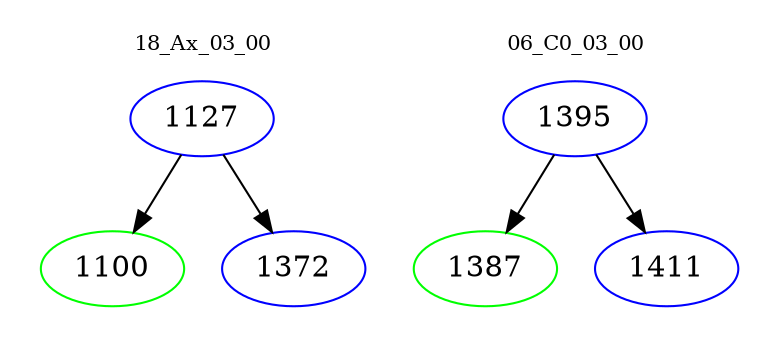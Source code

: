digraph{
subgraph cluster_0 {
color = white
label = "18_Ax_03_00";
fontsize=10;
T0_1127 [label="1127", color="blue"]
T0_1127 -> T0_1100 [color="black"]
T0_1100 [label="1100", color="green"]
T0_1127 -> T0_1372 [color="black"]
T0_1372 [label="1372", color="blue"]
}
subgraph cluster_1 {
color = white
label = "06_C0_03_00";
fontsize=10;
T1_1395 [label="1395", color="blue"]
T1_1395 -> T1_1387 [color="black"]
T1_1387 [label="1387", color="green"]
T1_1395 -> T1_1411 [color="black"]
T1_1411 [label="1411", color="blue"]
}
}
